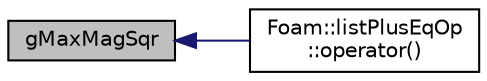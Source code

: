 digraph "gMaxMagSqr"
{
  bgcolor="transparent";
  edge [fontname="Helvetica",fontsize="10",labelfontname="Helvetica",labelfontsize="10"];
  node [fontname="Helvetica",fontsize="10",shape=record];
  rankdir="LR";
  Node78667 [label="gMaxMagSqr",height=0.2,width=0.4,color="black", fillcolor="grey75", style="filled", fontcolor="black"];
  Node78667 -> Node78668 [dir="back",color="midnightblue",fontsize="10",style="solid",fontname="Helvetica"];
  Node78668 [label="Foam::listPlusEqOp\l::operator()",height=0.2,width=0.4,color="black",URL="$a25925.html#a2bca5855a51bffee2f0fe2aacc4aba10"];
}

